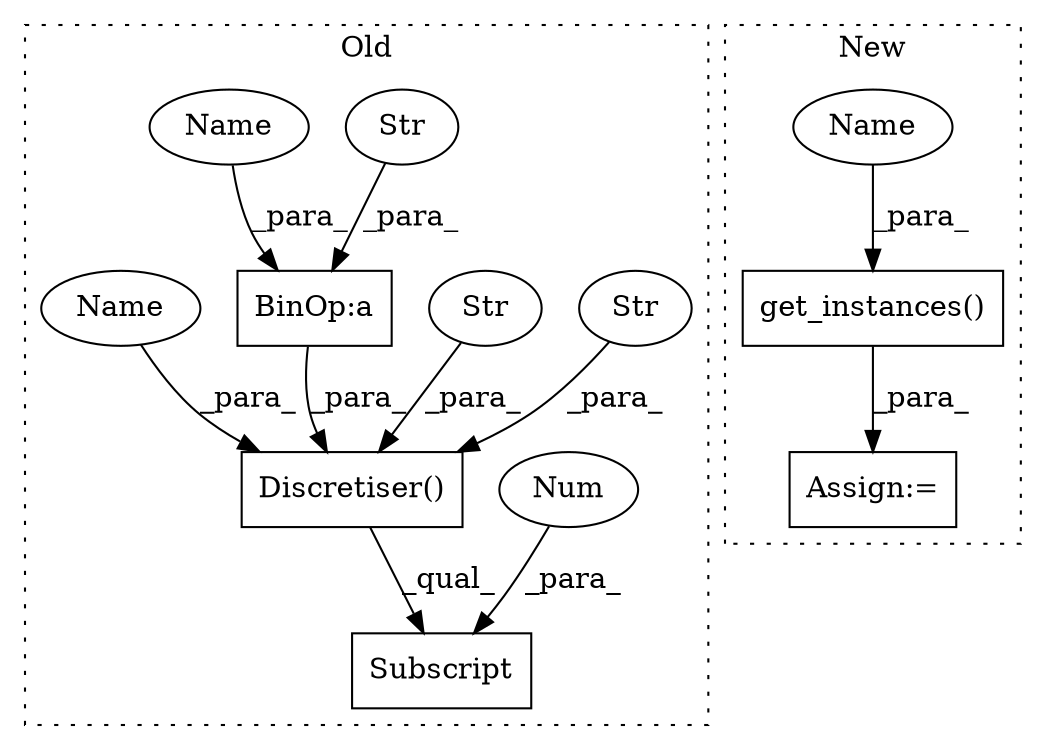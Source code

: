 digraph G {
subgraph cluster0 {
1 [label="Discretiser()" a="75" s="2957,3026" l="23,1" shape="box"];
3 [label="BinOp:a" a="82" s="2990" l="3" shape="box"];
4 [label="Str" a="66" s="2993" l="7" shape="ellipse"];
5 [label="Str" a="66" s="3002" l="11" shape="ellipse"];
7 [label="Str" a="66" s="3015" l="11" shape="ellipse"];
8 [label="Subscript" a="63" s="3490,0" l="17,0" shape="box"];
9 [label="Num" a="76" s="3505" l="1" shape="ellipse"];
10 [label="Name" a="87" s="2986" l="4" shape="ellipse"];
11 [label="Name" a="87" s="2980" l="4" shape="ellipse"];
label = "Old";
style="dotted";
}
subgraph cluster1 {
2 [label="get_instances()" a="75" s="2933,2969" l="19,1" shape="box"];
6 [label="Assign:=" a="68" s="2899" l="34" shape="box"];
12 [label="Name" a="87" s="2952" l="4" shape="ellipse"];
label = "New";
style="dotted";
}
1 -> 8 [label="_qual_"];
2 -> 6 [label="_para_"];
3 -> 1 [label="_para_"];
4 -> 3 [label="_para_"];
5 -> 1 [label="_para_"];
7 -> 1 [label="_para_"];
9 -> 8 [label="_para_"];
10 -> 3 [label="_para_"];
11 -> 1 [label="_para_"];
12 -> 2 [label="_para_"];
}